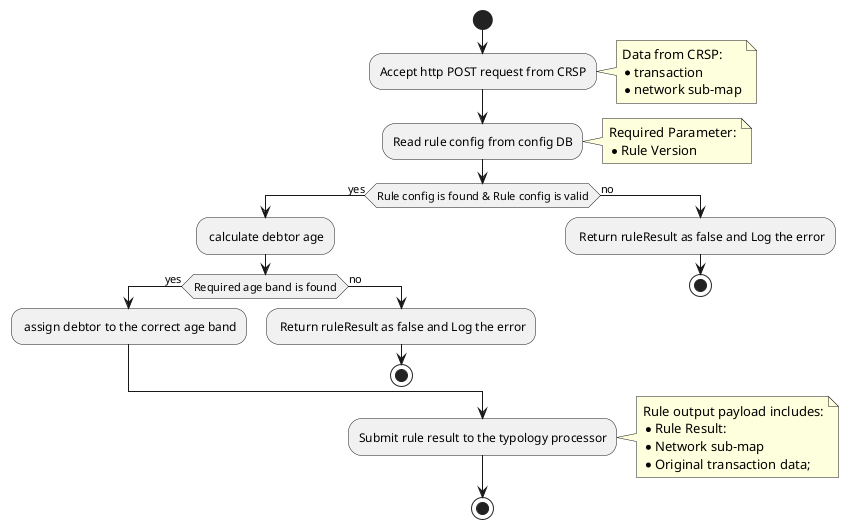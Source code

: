 @startuml
start
:Accept http POST request from CRSP;
 note right
            Data from CRSP:
            * transaction
            * network sub-map
        end note
:Read rule config from config DB;
 note right
            Required Parameter:
            * Rule Version
        end note
if (Rule config is found & Rule config is valid) then (yes)
  : calculate debtor age;
  if (Required age band is found) then (yes)
   : assign debtor to the correct age band;
  else (no)
   : Return ruleResult as false and Log the error;
   stop
  endif
else (no)
  : Return ruleResult as false and Log the error;
  stop
endif
:Submit rule result to the typology processor;
note right
    Rule output payload includes:
    * Rule Result:
    * Network sub-map
    * Original transaction data;
end note
stop
@enduml